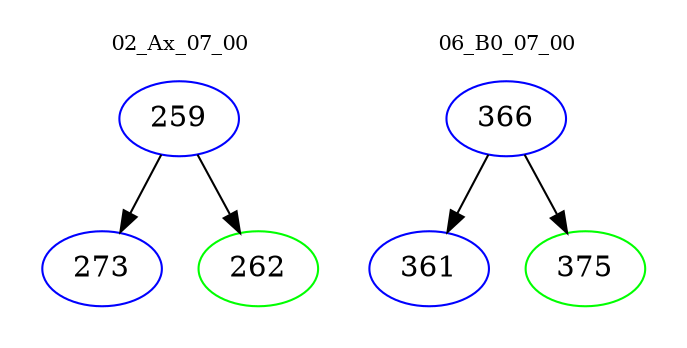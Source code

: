 digraph{
subgraph cluster_0 {
color = white
label = "02_Ax_07_00";
fontsize=10;
T0_259 [label="259", color="blue"]
T0_259 -> T0_273 [color="black"]
T0_273 [label="273", color="blue"]
T0_259 -> T0_262 [color="black"]
T0_262 [label="262", color="green"]
}
subgraph cluster_1 {
color = white
label = "06_B0_07_00";
fontsize=10;
T1_366 [label="366", color="blue"]
T1_366 -> T1_361 [color="black"]
T1_361 [label="361", color="blue"]
T1_366 -> T1_375 [color="black"]
T1_375 [label="375", color="green"]
}
}
